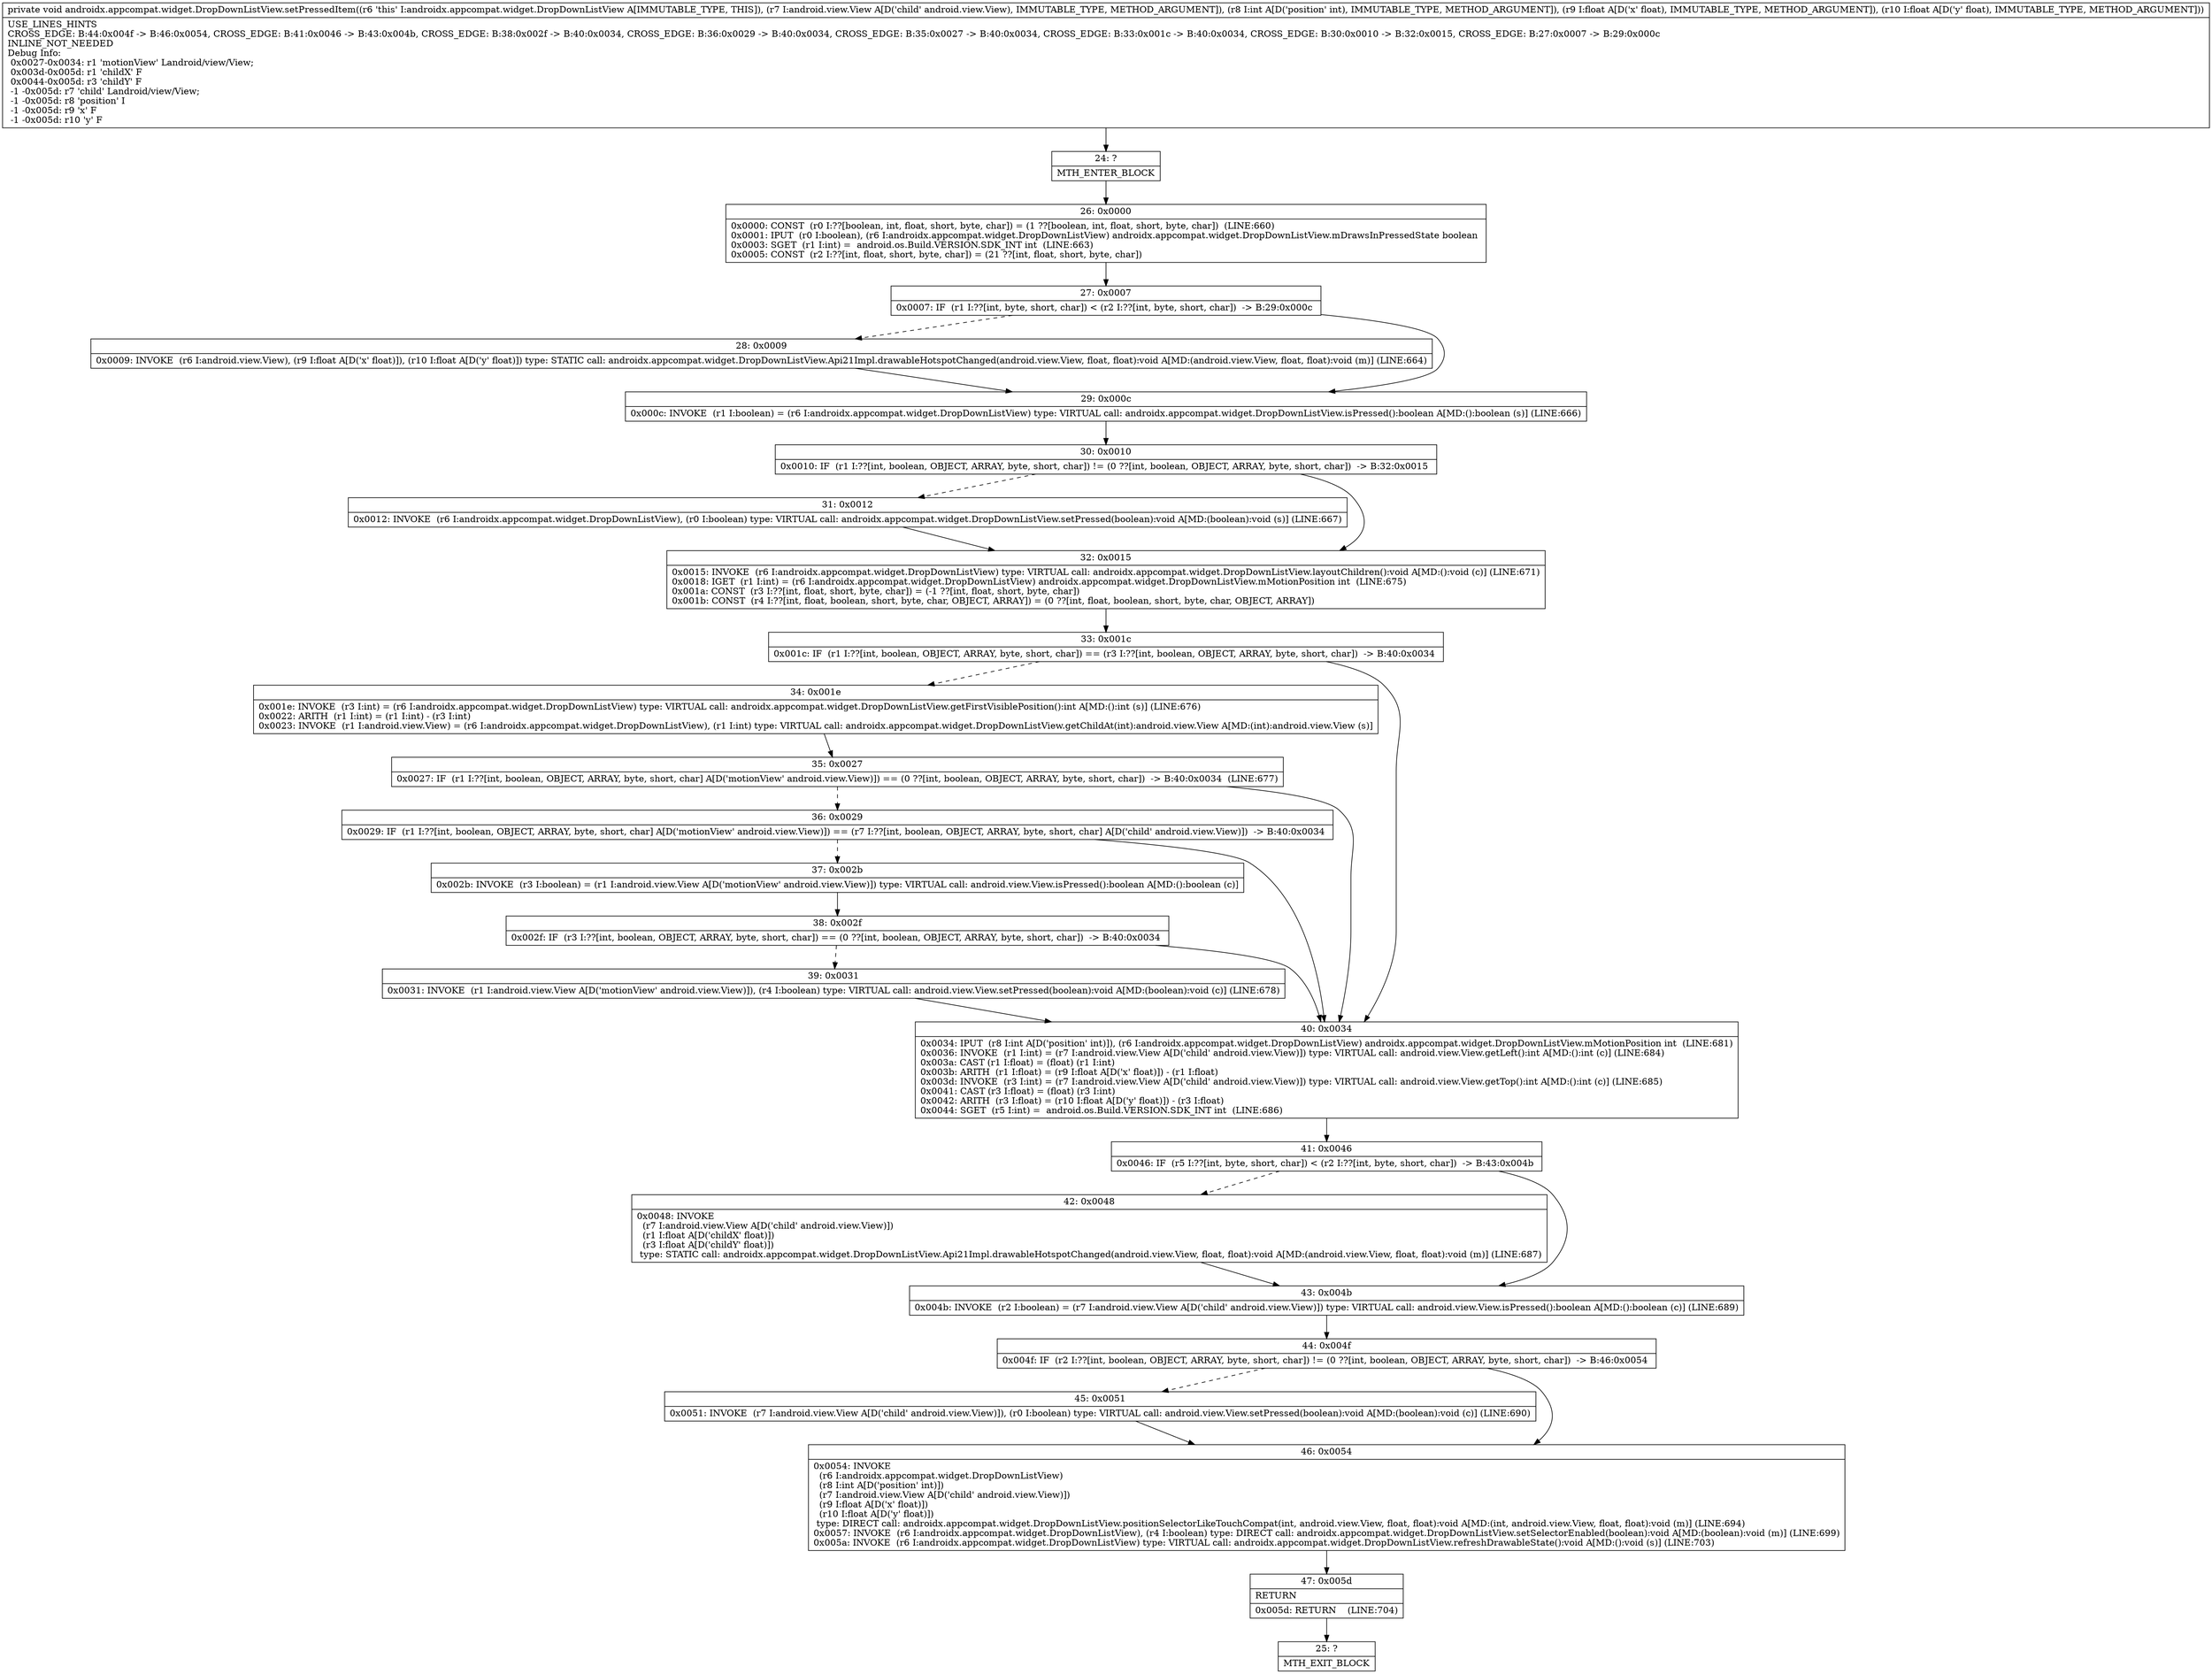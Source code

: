 digraph "CFG forandroidx.appcompat.widget.DropDownListView.setPressedItem(Landroid\/view\/View;IFF)V" {
Node_24 [shape=record,label="{24\:\ ?|MTH_ENTER_BLOCK\l}"];
Node_26 [shape=record,label="{26\:\ 0x0000|0x0000: CONST  (r0 I:??[boolean, int, float, short, byte, char]) = (1 ??[boolean, int, float, short, byte, char])  (LINE:660)\l0x0001: IPUT  (r0 I:boolean), (r6 I:androidx.appcompat.widget.DropDownListView) androidx.appcompat.widget.DropDownListView.mDrawsInPressedState boolean \l0x0003: SGET  (r1 I:int) =  android.os.Build.VERSION.SDK_INT int  (LINE:663)\l0x0005: CONST  (r2 I:??[int, float, short, byte, char]) = (21 ??[int, float, short, byte, char]) \l}"];
Node_27 [shape=record,label="{27\:\ 0x0007|0x0007: IF  (r1 I:??[int, byte, short, char]) \< (r2 I:??[int, byte, short, char])  \-\> B:29:0x000c \l}"];
Node_28 [shape=record,label="{28\:\ 0x0009|0x0009: INVOKE  (r6 I:android.view.View), (r9 I:float A[D('x' float)]), (r10 I:float A[D('y' float)]) type: STATIC call: androidx.appcompat.widget.DropDownListView.Api21Impl.drawableHotspotChanged(android.view.View, float, float):void A[MD:(android.view.View, float, float):void (m)] (LINE:664)\l}"];
Node_29 [shape=record,label="{29\:\ 0x000c|0x000c: INVOKE  (r1 I:boolean) = (r6 I:androidx.appcompat.widget.DropDownListView) type: VIRTUAL call: androidx.appcompat.widget.DropDownListView.isPressed():boolean A[MD:():boolean (s)] (LINE:666)\l}"];
Node_30 [shape=record,label="{30\:\ 0x0010|0x0010: IF  (r1 I:??[int, boolean, OBJECT, ARRAY, byte, short, char]) != (0 ??[int, boolean, OBJECT, ARRAY, byte, short, char])  \-\> B:32:0x0015 \l}"];
Node_31 [shape=record,label="{31\:\ 0x0012|0x0012: INVOKE  (r6 I:androidx.appcompat.widget.DropDownListView), (r0 I:boolean) type: VIRTUAL call: androidx.appcompat.widget.DropDownListView.setPressed(boolean):void A[MD:(boolean):void (s)] (LINE:667)\l}"];
Node_32 [shape=record,label="{32\:\ 0x0015|0x0015: INVOKE  (r6 I:androidx.appcompat.widget.DropDownListView) type: VIRTUAL call: androidx.appcompat.widget.DropDownListView.layoutChildren():void A[MD:():void (c)] (LINE:671)\l0x0018: IGET  (r1 I:int) = (r6 I:androidx.appcompat.widget.DropDownListView) androidx.appcompat.widget.DropDownListView.mMotionPosition int  (LINE:675)\l0x001a: CONST  (r3 I:??[int, float, short, byte, char]) = (\-1 ??[int, float, short, byte, char]) \l0x001b: CONST  (r4 I:??[int, float, boolean, short, byte, char, OBJECT, ARRAY]) = (0 ??[int, float, boolean, short, byte, char, OBJECT, ARRAY]) \l}"];
Node_33 [shape=record,label="{33\:\ 0x001c|0x001c: IF  (r1 I:??[int, boolean, OBJECT, ARRAY, byte, short, char]) == (r3 I:??[int, boolean, OBJECT, ARRAY, byte, short, char])  \-\> B:40:0x0034 \l}"];
Node_34 [shape=record,label="{34\:\ 0x001e|0x001e: INVOKE  (r3 I:int) = (r6 I:androidx.appcompat.widget.DropDownListView) type: VIRTUAL call: androidx.appcompat.widget.DropDownListView.getFirstVisiblePosition():int A[MD:():int (s)] (LINE:676)\l0x0022: ARITH  (r1 I:int) = (r1 I:int) \- (r3 I:int) \l0x0023: INVOKE  (r1 I:android.view.View) = (r6 I:androidx.appcompat.widget.DropDownListView), (r1 I:int) type: VIRTUAL call: androidx.appcompat.widget.DropDownListView.getChildAt(int):android.view.View A[MD:(int):android.view.View (s)]\l}"];
Node_35 [shape=record,label="{35\:\ 0x0027|0x0027: IF  (r1 I:??[int, boolean, OBJECT, ARRAY, byte, short, char] A[D('motionView' android.view.View)]) == (0 ??[int, boolean, OBJECT, ARRAY, byte, short, char])  \-\> B:40:0x0034  (LINE:677)\l}"];
Node_36 [shape=record,label="{36\:\ 0x0029|0x0029: IF  (r1 I:??[int, boolean, OBJECT, ARRAY, byte, short, char] A[D('motionView' android.view.View)]) == (r7 I:??[int, boolean, OBJECT, ARRAY, byte, short, char] A[D('child' android.view.View)])  \-\> B:40:0x0034 \l}"];
Node_37 [shape=record,label="{37\:\ 0x002b|0x002b: INVOKE  (r3 I:boolean) = (r1 I:android.view.View A[D('motionView' android.view.View)]) type: VIRTUAL call: android.view.View.isPressed():boolean A[MD:():boolean (c)]\l}"];
Node_38 [shape=record,label="{38\:\ 0x002f|0x002f: IF  (r3 I:??[int, boolean, OBJECT, ARRAY, byte, short, char]) == (0 ??[int, boolean, OBJECT, ARRAY, byte, short, char])  \-\> B:40:0x0034 \l}"];
Node_39 [shape=record,label="{39\:\ 0x0031|0x0031: INVOKE  (r1 I:android.view.View A[D('motionView' android.view.View)]), (r4 I:boolean) type: VIRTUAL call: android.view.View.setPressed(boolean):void A[MD:(boolean):void (c)] (LINE:678)\l}"];
Node_40 [shape=record,label="{40\:\ 0x0034|0x0034: IPUT  (r8 I:int A[D('position' int)]), (r6 I:androidx.appcompat.widget.DropDownListView) androidx.appcompat.widget.DropDownListView.mMotionPosition int  (LINE:681)\l0x0036: INVOKE  (r1 I:int) = (r7 I:android.view.View A[D('child' android.view.View)]) type: VIRTUAL call: android.view.View.getLeft():int A[MD:():int (c)] (LINE:684)\l0x003a: CAST (r1 I:float) = (float) (r1 I:int) \l0x003b: ARITH  (r1 I:float) = (r9 I:float A[D('x' float)]) \- (r1 I:float) \l0x003d: INVOKE  (r3 I:int) = (r7 I:android.view.View A[D('child' android.view.View)]) type: VIRTUAL call: android.view.View.getTop():int A[MD:():int (c)] (LINE:685)\l0x0041: CAST (r3 I:float) = (float) (r3 I:int) \l0x0042: ARITH  (r3 I:float) = (r10 I:float A[D('y' float)]) \- (r3 I:float) \l0x0044: SGET  (r5 I:int) =  android.os.Build.VERSION.SDK_INT int  (LINE:686)\l}"];
Node_41 [shape=record,label="{41\:\ 0x0046|0x0046: IF  (r5 I:??[int, byte, short, char]) \< (r2 I:??[int, byte, short, char])  \-\> B:43:0x004b \l}"];
Node_42 [shape=record,label="{42\:\ 0x0048|0x0048: INVOKE  \l  (r7 I:android.view.View A[D('child' android.view.View)])\l  (r1 I:float A[D('childX' float)])\l  (r3 I:float A[D('childY' float)])\l type: STATIC call: androidx.appcompat.widget.DropDownListView.Api21Impl.drawableHotspotChanged(android.view.View, float, float):void A[MD:(android.view.View, float, float):void (m)] (LINE:687)\l}"];
Node_43 [shape=record,label="{43\:\ 0x004b|0x004b: INVOKE  (r2 I:boolean) = (r7 I:android.view.View A[D('child' android.view.View)]) type: VIRTUAL call: android.view.View.isPressed():boolean A[MD:():boolean (c)] (LINE:689)\l}"];
Node_44 [shape=record,label="{44\:\ 0x004f|0x004f: IF  (r2 I:??[int, boolean, OBJECT, ARRAY, byte, short, char]) != (0 ??[int, boolean, OBJECT, ARRAY, byte, short, char])  \-\> B:46:0x0054 \l}"];
Node_45 [shape=record,label="{45\:\ 0x0051|0x0051: INVOKE  (r7 I:android.view.View A[D('child' android.view.View)]), (r0 I:boolean) type: VIRTUAL call: android.view.View.setPressed(boolean):void A[MD:(boolean):void (c)] (LINE:690)\l}"];
Node_46 [shape=record,label="{46\:\ 0x0054|0x0054: INVOKE  \l  (r6 I:androidx.appcompat.widget.DropDownListView)\l  (r8 I:int A[D('position' int)])\l  (r7 I:android.view.View A[D('child' android.view.View)])\l  (r9 I:float A[D('x' float)])\l  (r10 I:float A[D('y' float)])\l type: DIRECT call: androidx.appcompat.widget.DropDownListView.positionSelectorLikeTouchCompat(int, android.view.View, float, float):void A[MD:(int, android.view.View, float, float):void (m)] (LINE:694)\l0x0057: INVOKE  (r6 I:androidx.appcompat.widget.DropDownListView), (r4 I:boolean) type: DIRECT call: androidx.appcompat.widget.DropDownListView.setSelectorEnabled(boolean):void A[MD:(boolean):void (m)] (LINE:699)\l0x005a: INVOKE  (r6 I:androidx.appcompat.widget.DropDownListView) type: VIRTUAL call: androidx.appcompat.widget.DropDownListView.refreshDrawableState():void A[MD:():void (s)] (LINE:703)\l}"];
Node_47 [shape=record,label="{47\:\ 0x005d|RETURN\l|0x005d: RETURN    (LINE:704)\l}"];
Node_25 [shape=record,label="{25\:\ ?|MTH_EXIT_BLOCK\l}"];
MethodNode[shape=record,label="{private void androidx.appcompat.widget.DropDownListView.setPressedItem((r6 'this' I:androidx.appcompat.widget.DropDownListView A[IMMUTABLE_TYPE, THIS]), (r7 I:android.view.View A[D('child' android.view.View), IMMUTABLE_TYPE, METHOD_ARGUMENT]), (r8 I:int A[D('position' int), IMMUTABLE_TYPE, METHOD_ARGUMENT]), (r9 I:float A[D('x' float), IMMUTABLE_TYPE, METHOD_ARGUMENT]), (r10 I:float A[D('y' float), IMMUTABLE_TYPE, METHOD_ARGUMENT]))  | USE_LINES_HINTS\lCROSS_EDGE: B:44:0x004f \-\> B:46:0x0054, CROSS_EDGE: B:41:0x0046 \-\> B:43:0x004b, CROSS_EDGE: B:38:0x002f \-\> B:40:0x0034, CROSS_EDGE: B:36:0x0029 \-\> B:40:0x0034, CROSS_EDGE: B:35:0x0027 \-\> B:40:0x0034, CROSS_EDGE: B:33:0x001c \-\> B:40:0x0034, CROSS_EDGE: B:30:0x0010 \-\> B:32:0x0015, CROSS_EDGE: B:27:0x0007 \-\> B:29:0x000c\lINLINE_NOT_NEEDED\lDebug Info:\l  0x0027\-0x0034: r1 'motionView' Landroid\/view\/View;\l  0x003d\-0x005d: r1 'childX' F\l  0x0044\-0x005d: r3 'childY' F\l  \-1 \-0x005d: r7 'child' Landroid\/view\/View;\l  \-1 \-0x005d: r8 'position' I\l  \-1 \-0x005d: r9 'x' F\l  \-1 \-0x005d: r10 'y' F\l}"];
MethodNode -> Node_24;Node_24 -> Node_26;
Node_26 -> Node_27;
Node_27 -> Node_28[style=dashed];
Node_27 -> Node_29;
Node_28 -> Node_29;
Node_29 -> Node_30;
Node_30 -> Node_31[style=dashed];
Node_30 -> Node_32;
Node_31 -> Node_32;
Node_32 -> Node_33;
Node_33 -> Node_34[style=dashed];
Node_33 -> Node_40;
Node_34 -> Node_35;
Node_35 -> Node_36[style=dashed];
Node_35 -> Node_40;
Node_36 -> Node_37[style=dashed];
Node_36 -> Node_40;
Node_37 -> Node_38;
Node_38 -> Node_39[style=dashed];
Node_38 -> Node_40;
Node_39 -> Node_40;
Node_40 -> Node_41;
Node_41 -> Node_42[style=dashed];
Node_41 -> Node_43;
Node_42 -> Node_43;
Node_43 -> Node_44;
Node_44 -> Node_45[style=dashed];
Node_44 -> Node_46;
Node_45 -> Node_46;
Node_46 -> Node_47;
Node_47 -> Node_25;
}

